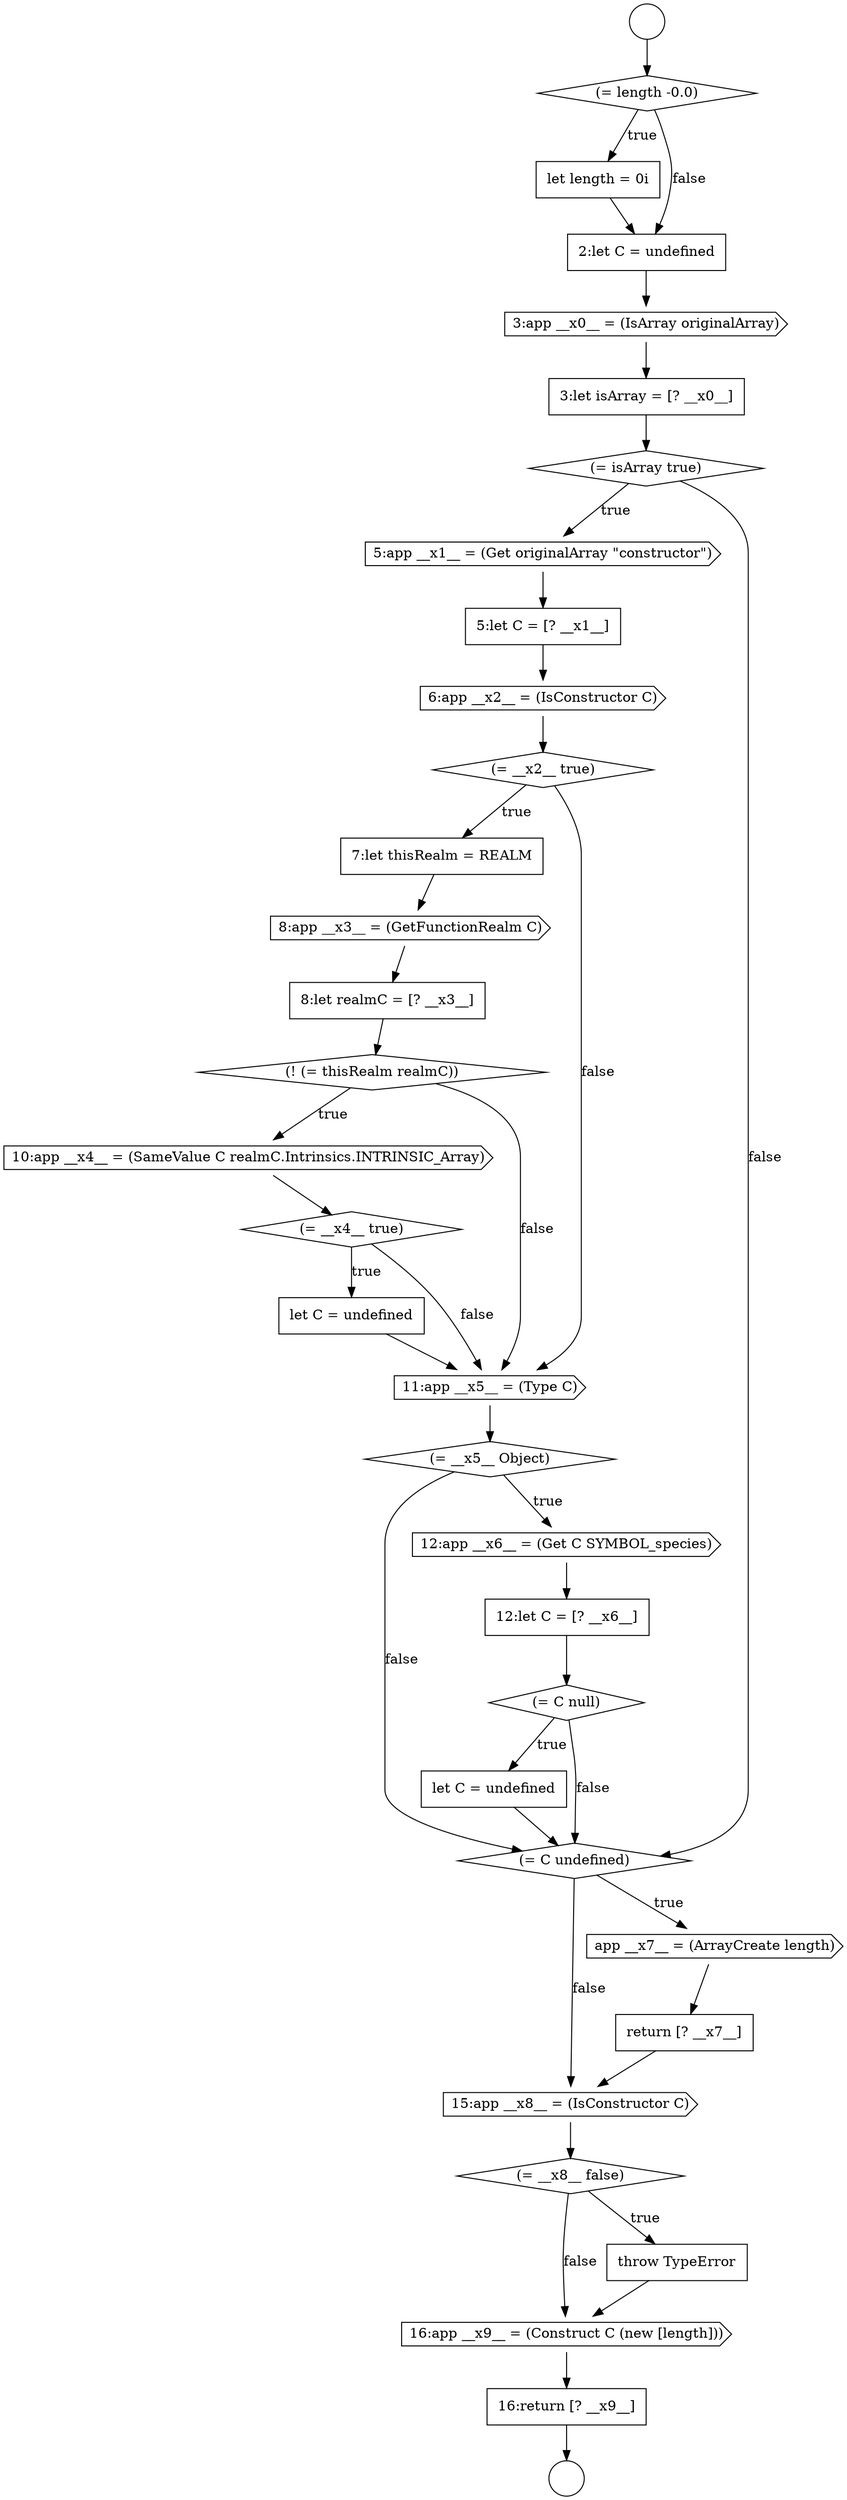 digraph {
  node0 [shape=circle label=" " color="black" fillcolor="white" style=filled]
  node5 [shape=cds, label=<<font color="black">3:app __x0__ = (IsArray originalArray)</font>> color="black" fillcolor="white" style=filled]
  node10 [shape=cds, label=<<font color="black">6:app __x2__ = (IsConstructor C)</font>> color="black" fillcolor="white" style=filled]
  node14 [shape=none, margin=0, label=<<font color="black">
    <table border="0" cellborder="1" cellspacing="0" cellpadding="10">
      <tr><td align="left">8:let realmC = [? __x3__]</td></tr>
    </table>
  </font>> color="black" fillcolor="white" style=filled]
  node1 [shape=circle label=" " color="black" fillcolor="white" style=filled]
  node6 [shape=none, margin=0, label=<<font color="black">
    <table border="0" cellborder="1" cellspacing="0" cellpadding="10">
      <tr><td align="left">3:let isArray = [? __x0__]</td></tr>
    </table>
  </font>> color="black" fillcolor="white" style=filled]
  node9 [shape=none, margin=0, label=<<font color="black">
    <table border="0" cellborder="1" cellspacing="0" cellpadding="10">
      <tr><td align="left">5:let C = [? __x1__]</td></tr>
    </table>
  </font>> color="black" fillcolor="white" style=filled]
  node13 [shape=cds, label=<<font color="black">8:app __x3__ = (GetFunctionRealm C)</font>> color="black" fillcolor="white" style=filled]
  node2 [shape=diamond, label=<<font color="black">(= length -0.0)</font>> color="black" fillcolor="white" style=filled]
  node12 [shape=none, margin=0, label=<<font color="black">
    <table border="0" cellborder="1" cellspacing="0" cellpadding="10">
      <tr><td align="left">7:let thisRealm = REALM</td></tr>
    </table>
  </font>> color="black" fillcolor="white" style=filled]
  node7 [shape=diamond, label=<<font color="black">(= isArray true)</font>> color="black" fillcolor="white" style=filled]
  node3 [shape=none, margin=0, label=<<font color="black">
    <table border="0" cellborder="1" cellspacing="0" cellpadding="10">
      <tr><td align="left">let length = 0i</td></tr>
    </table>
  </font>> color="black" fillcolor="white" style=filled]
  node18 [shape=none, margin=0, label=<<font color="black">
    <table border="0" cellborder="1" cellspacing="0" cellpadding="10">
      <tr><td align="left">let C = undefined</td></tr>
    </table>
  </font>> color="black" fillcolor="white" style=filled]
  node11 [shape=diamond, label=<<font color="black">(= __x2__ true)</font>> color="black" fillcolor="white" style=filled]
  node8 [shape=cds, label=<<font color="black">5:app __x1__ = (Get originalArray &quot;constructor&quot;)</font>> color="black" fillcolor="white" style=filled]
  node4 [shape=none, margin=0, label=<<font color="black">
    <table border="0" cellborder="1" cellspacing="0" cellpadding="10">
      <tr><td align="left">2:let C = undefined</td></tr>
    </table>
  </font>> color="black" fillcolor="white" style=filled]
  node15 [shape=diamond, label=<<font color="black">(! (= thisRealm realmC))</font>> color="black" fillcolor="white" style=filled]
  node24 [shape=none, margin=0, label=<<font color="black">
    <table border="0" cellborder="1" cellspacing="0" cellpadding="10">
      <tr><td align="left">let C = undefined</td></tr>
    </table>
  </font>> color="black" fillcolor="white" style=filled]
  node25 [shape=diamond, label=<<font color="black">(= C undefined)</font>> color="black" fillcolor="white" style=filled]
  node20 [shape=diamond, label=<<font color="black">(= __x5__ Object)</font>> color="black" fillcolor="white" style=filled]
  node29 [shape=diamond, label=<<font color="black">(= __x8__ false)</font>> color="black" fillcolor="white" style=filled]
  node28 [shape=cds, label=<<font color="black">15:app __x8__ = (IsConstructor C)</font>> color="black" fillcolor="white" style=filled]
  node21 [shape=cds, label=<<font color="black">12:app __x6__ = (Get C SYMBOL_species)</font>> color="black" fillcolor="white" style=filled]
  node32 [shape=none, margin=0, label=<<font color="black">
    <table border="0" cellborder="1" cellspacing="0" cellpadding="10">
      <tr><td align="left">16:return [? __x9__]</td></tr>
    </table>
  </font>> color="black" fillcolor="white" style=filled]
  node17 [shape=diamond, label=<<font color="black">(= __x4__ true)</font>> color="black" fillcolor="white" style=filled]
  node22 [shape=none, margin=0, label=<<font color="black">
    <table border="0" cellborder="1" cellspacing="0" cellpadding="10">
      <tr><td align="left">12:let C = [? __x6__]</td></tr>
    </table>
  </font>> color="black" fillcolor="white" style=filled]
  node27 [shape=none, margin=0, label=<<font color="black">
    <table border="0" cellborder="1" cellspacing="0" cellpadding="10">
      <tr><td align="left">return [? __x7__]</td></tr>
    </table>
  </font>> color="black" fillcolor="white" style=filled]
  node16 [shape=cds, label=<<font color="black">10:app __x4__ = (SameValue C realmC.Intrinsics.INTRINSIC_Array)</font>> color="black" fillcolor="white" style=filled]
  node31 [shape=cds, label=<<font color="black">16:app __x9__ = (Construct C (new [length]))</font>> color="black" fillcolor="white" style=filled]
  node26 [shape=cds, label=<<font color="black">app __x7__ = (ArrayCreate length)</font>> color="black" fillcolor="white" style=filled]
  node23 [shape=diamond, label=<<font color="black">(= C null)</font>> color="black" fillcolor="white" style=filled]
  node30 [shape=none, margin=0, label=<<font color="black">
    <table border="0" cellborder="1" cellspacing="0" cellpadding="10">
      <tr><td align="left">throw TypeError</td></tr>
    </table>
  </font>> color="black" fillcolor="white" style=filled]
  node19 [shape=cds, label=<<font color="black">11:app __x5__ = (Type C)</font>> color="black" fillcolor="white" style=filled]
  node28 -> node29 [ color="black"]
  node18 -> node19 [ color="black"]
  node15 -> node16 [label=<<font color="black">true</font>> color="black"]
  node15 -> node19 [label=<<font color="black">false</font>> color="black"]
  node12 -> node13 [ color="black"]
  node9 -> node10 [ color="black"]
  node27 -> node28 [ color="black"]
  node30 -> node31 [ color="black"]
  node26 -> node27 [ color="black"]
  node10 -> node11 [ color="black"]
  node4 -> node5 [ color="black"]
  node24 -> node25 [ color="black"]
  node23 -> node24 [label=<<font color="black">true</font>> color="black"]
  node23 -> node25 [label=<<font color="black">false</font>> color="black"]
  node32 -> node1 [ color="black"]
  node29 -> node30 [label=<<font color="black">true</font>> color="black"]
  node29 -> node31 [label=<<font color="black">false</font>> color="black"]
  node17 -> node18 [label=<<font color="black">true</font>> color="black"]
  node17 -> node19 [label=<<font color="black">false</font>> color="black"]
  node5 -> node6 [ color="black"]
  node3 -> node4 [ color="black"]
  node20 -> node21 [label=<<font color="black">true</font>> color="black"]
  node20 -> node25 [label=<<font color="black">false</font>> color="black"]
  node25 -> node26 [label=<<font color="black">true</font>> color="black"]
  node25 -> node28 [label=<<font color="black">false</font>> color="black"]
  node19 -> node20 [ color="black"]
  node13 -> node14 [ color="black"]
  node0 -> node2 [ color="black"]
  node7 -> node8 [label=<<font color="black">true</font>> color="black"]
  node7 -> node25 [label=<<font color="black">false</font>> color="black"]
  node2 -> node3 [label=<<font color="black">true</font>> color="black"]
  node2 -> node4 [label=<<font color="black">false</font>> color="black"]
  node22 -> node23 [ color="black"]
  node6 -> node7 [ color="black"]
  node14 -> node15 [ color="black"]
  node31 -> node32 [ color="black"]
  node8 -> node9 [ color="black"]
  node21 -> node22 [ color="black"]
  node11 -> node12 [label=<<font color="black">true</font>> color="black"]
  node11 -> node19 [label=<<font color="black">false</font>> color="black"]
  node16 -> node17 [ color="black"]
}

